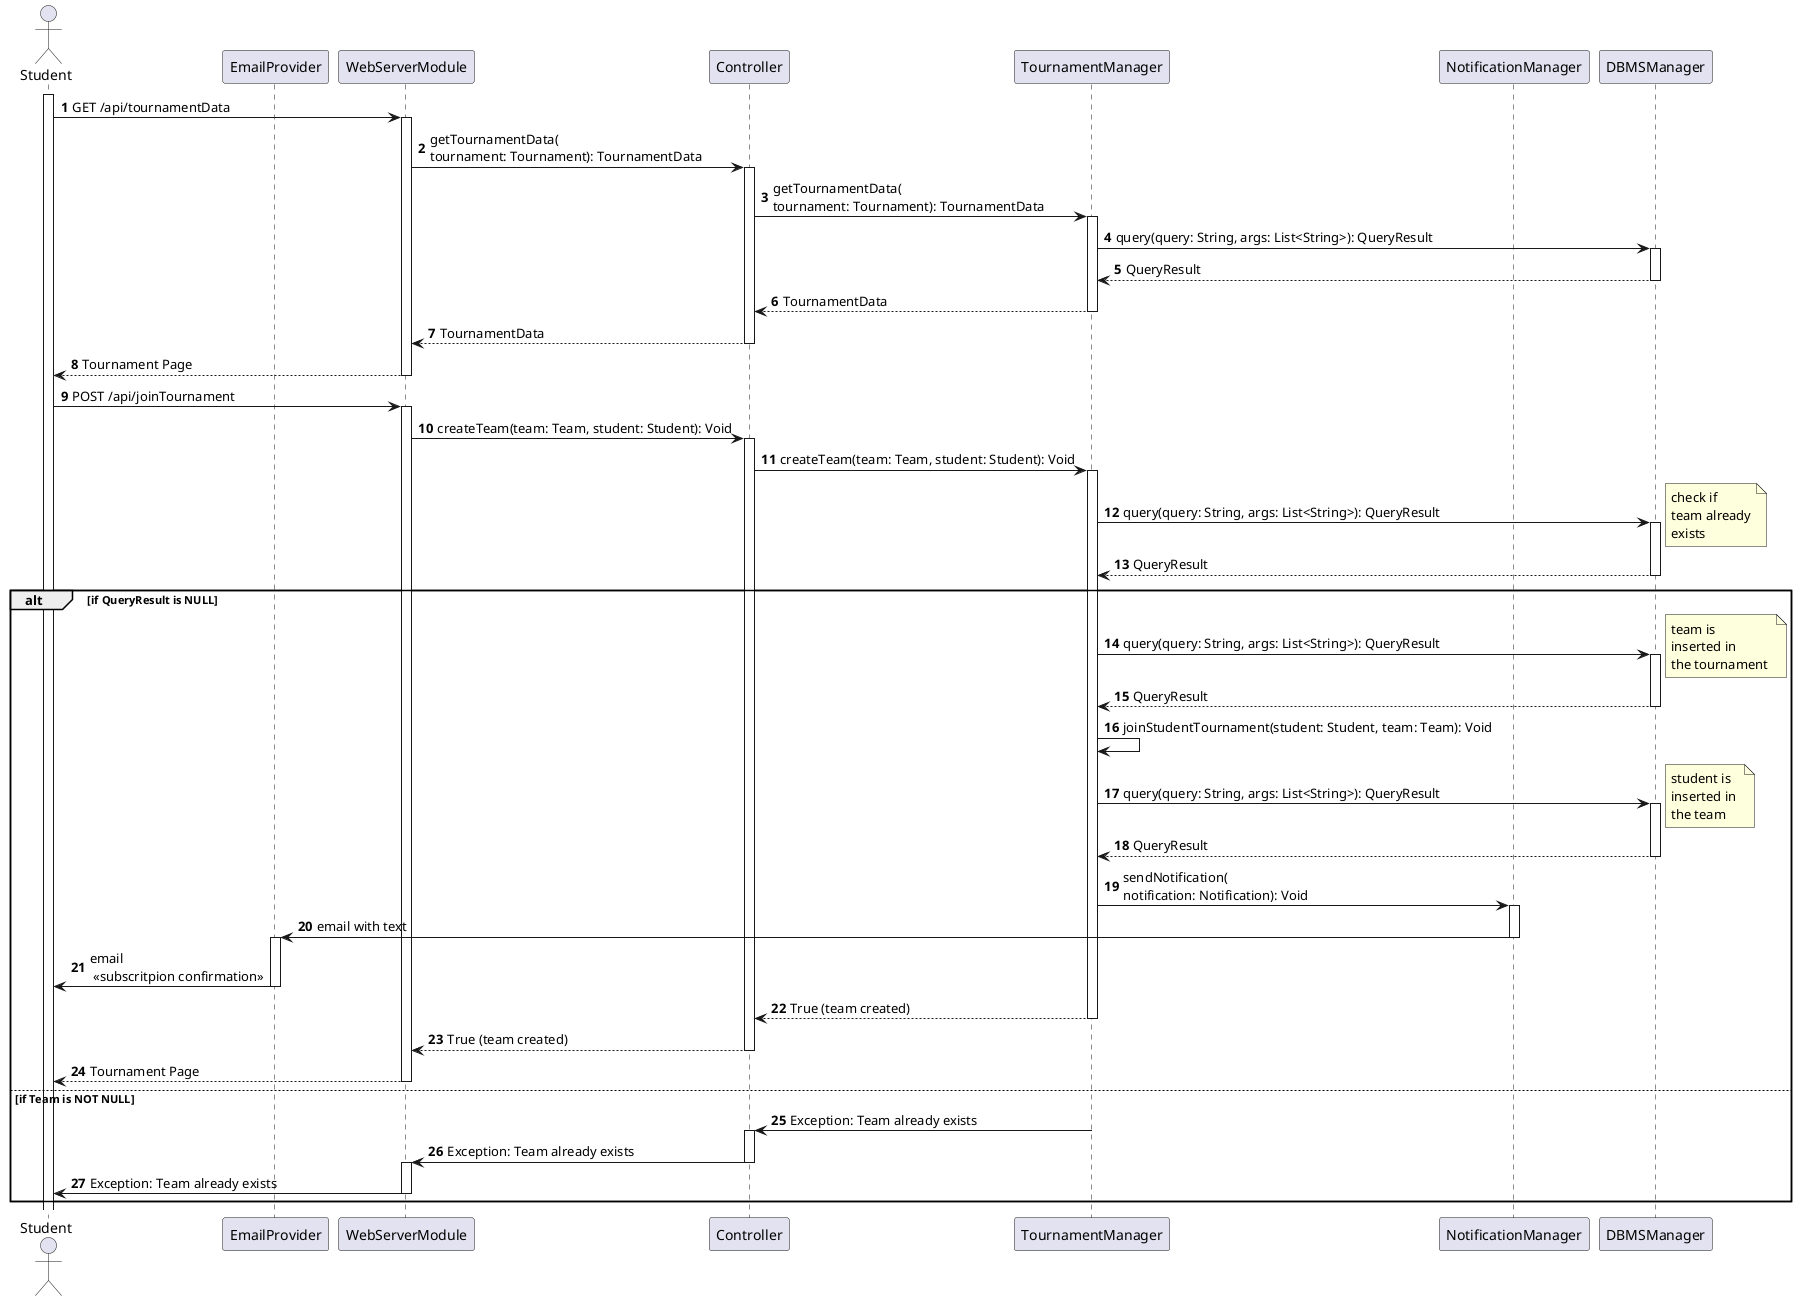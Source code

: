 @startuml

autonumber

actor Student as S
participant EmailProvider as EP
participant WebServerModule as WS
participant Controller as C
participant TournamentManager as TM
participant NotificationManager as NM
participant DBMSManager as DBMSM

activate S
S -> WS: GET /api/tournamentData
activate WS
WS -> C: getTournamentData(\ntournament: Tournament): TournamentData
activate C
C -> TM: getTournamentData(\ntournament: Tournament): TournamentData
activate TM
TM -> DBMSM: query(query: String, args: List<String>): QueryResult
activate DBMSM
DBMSM --> TM: QueryResult
deactivate DBMSM
TM --> C: TournamentData
deactivate TM
C --> WS: TournamentData
deactivate C
WS --> S: Tournament Page
deactivate WS
S -> WS: POST /api/joinTournament
activate WS
WS -> C: createTeam(team: Team, student: Student): Void
activate C
C -> TM: createTeam(team: Team, student: Student): Void
activate TM
TM -> DBMSM: query(query: String, args: List<String>): QueryResult
note right
    check if 
    team already
    exists
end note
activate DBMSM
DBMSM --> TM: QueryResult
deactivate DBMSM
alt if QueryResult is NULL
    TM -> DBMSM: query(query: String, args: List<String>): QueryResult
    activate DBMSM
    note right
        team is 
        inserted in 
        the tournament 
    end note
    DBMSM --> TM: QueryResult
    deactivate DBMSM
    TM -> TM: joinStudentTournament(student: Student, team: Team): Void
    TM -> DBMSM: query(query: String, args: List<String>): QueryResult
    activate DBMSM
    note right
        student is 
        inserted in 
        the team 
    end note
    DBMSM --> TM: QueryResult
    deactivate DBMSM
    TM -> NM: sendNotification(\nnotification: Notification): Void
    activate NM
    NM -> EP: email with text
    deactivate NM
    activate EP
    EP -> S: email\n <<subscritpion confirmation>>
    deactivate EP
    TM --> C: True (team created)
    deactivate TM
    C --> WS: True (team created)
    deactivate C
    WS --> S: Tournament Page
    deactivate WS
else if Team is NOT NULL
    TM -> C: Exception: Team already exists
    activate C
    C -> WS: Exception: Team already exists
    deactivate C
    activate WS
    WS -> S: Exception: Team already exists
    deactivate WS
end

@enduml
